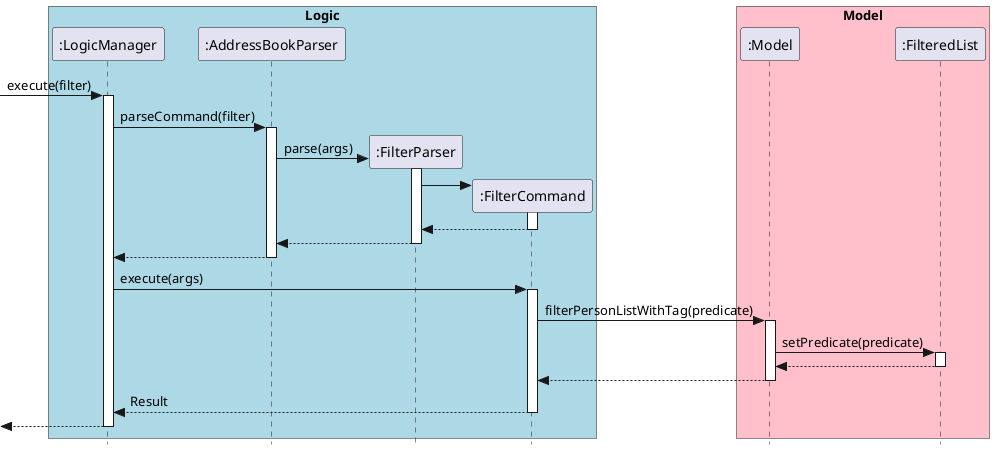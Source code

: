 @startuml
skinparam style strictuml
box "Logic" #LightBlue
participant ":LogicManager" as LM
participant ":AddressBookParser" as ABParser
participant ":FilterParser" as FParser
participant ":FilterCommand" as FilterCommand
end box

box "Model" #Pink
participant ":Model" as Model
participant ":FilteredList" as FL
end box

[-> LM : execute(filter)
activate LM

LM -> ABParser : parseCommand(filter)
activate ABParser

ABParser -> FParser ** : parse(args)
activate FParser

FParser -> FilterCommand **
activate FilterCommand

FilterCommand --> FParser
deactivate FilterCommand

FParser --> ABParser
deactivate FParser

ABParser --> LM
deactivate ABParser

LM -> FilterCommand : execute(args)
activate FilterCommand

FilterCommand -> Model : filterPersonListWithTag(predicate)
activate Model

Model -> FL : setPredicate(predicate)
activate FL

FL --> Model
deactivate FL

Model --> FilterCommand
deactivate Model

FilterCommand --> LM : Result
deactivate FilterCommand

[<--LM
deactivate LM
@enduml
